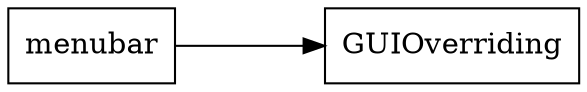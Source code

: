 digraph menubar {
    node [URL="controlFlow/\N.html" shape=box]
    graph [layout="circo"]
    menubar [URL="\N.html" root=true]

    menubar -> GUIOverriding
}
